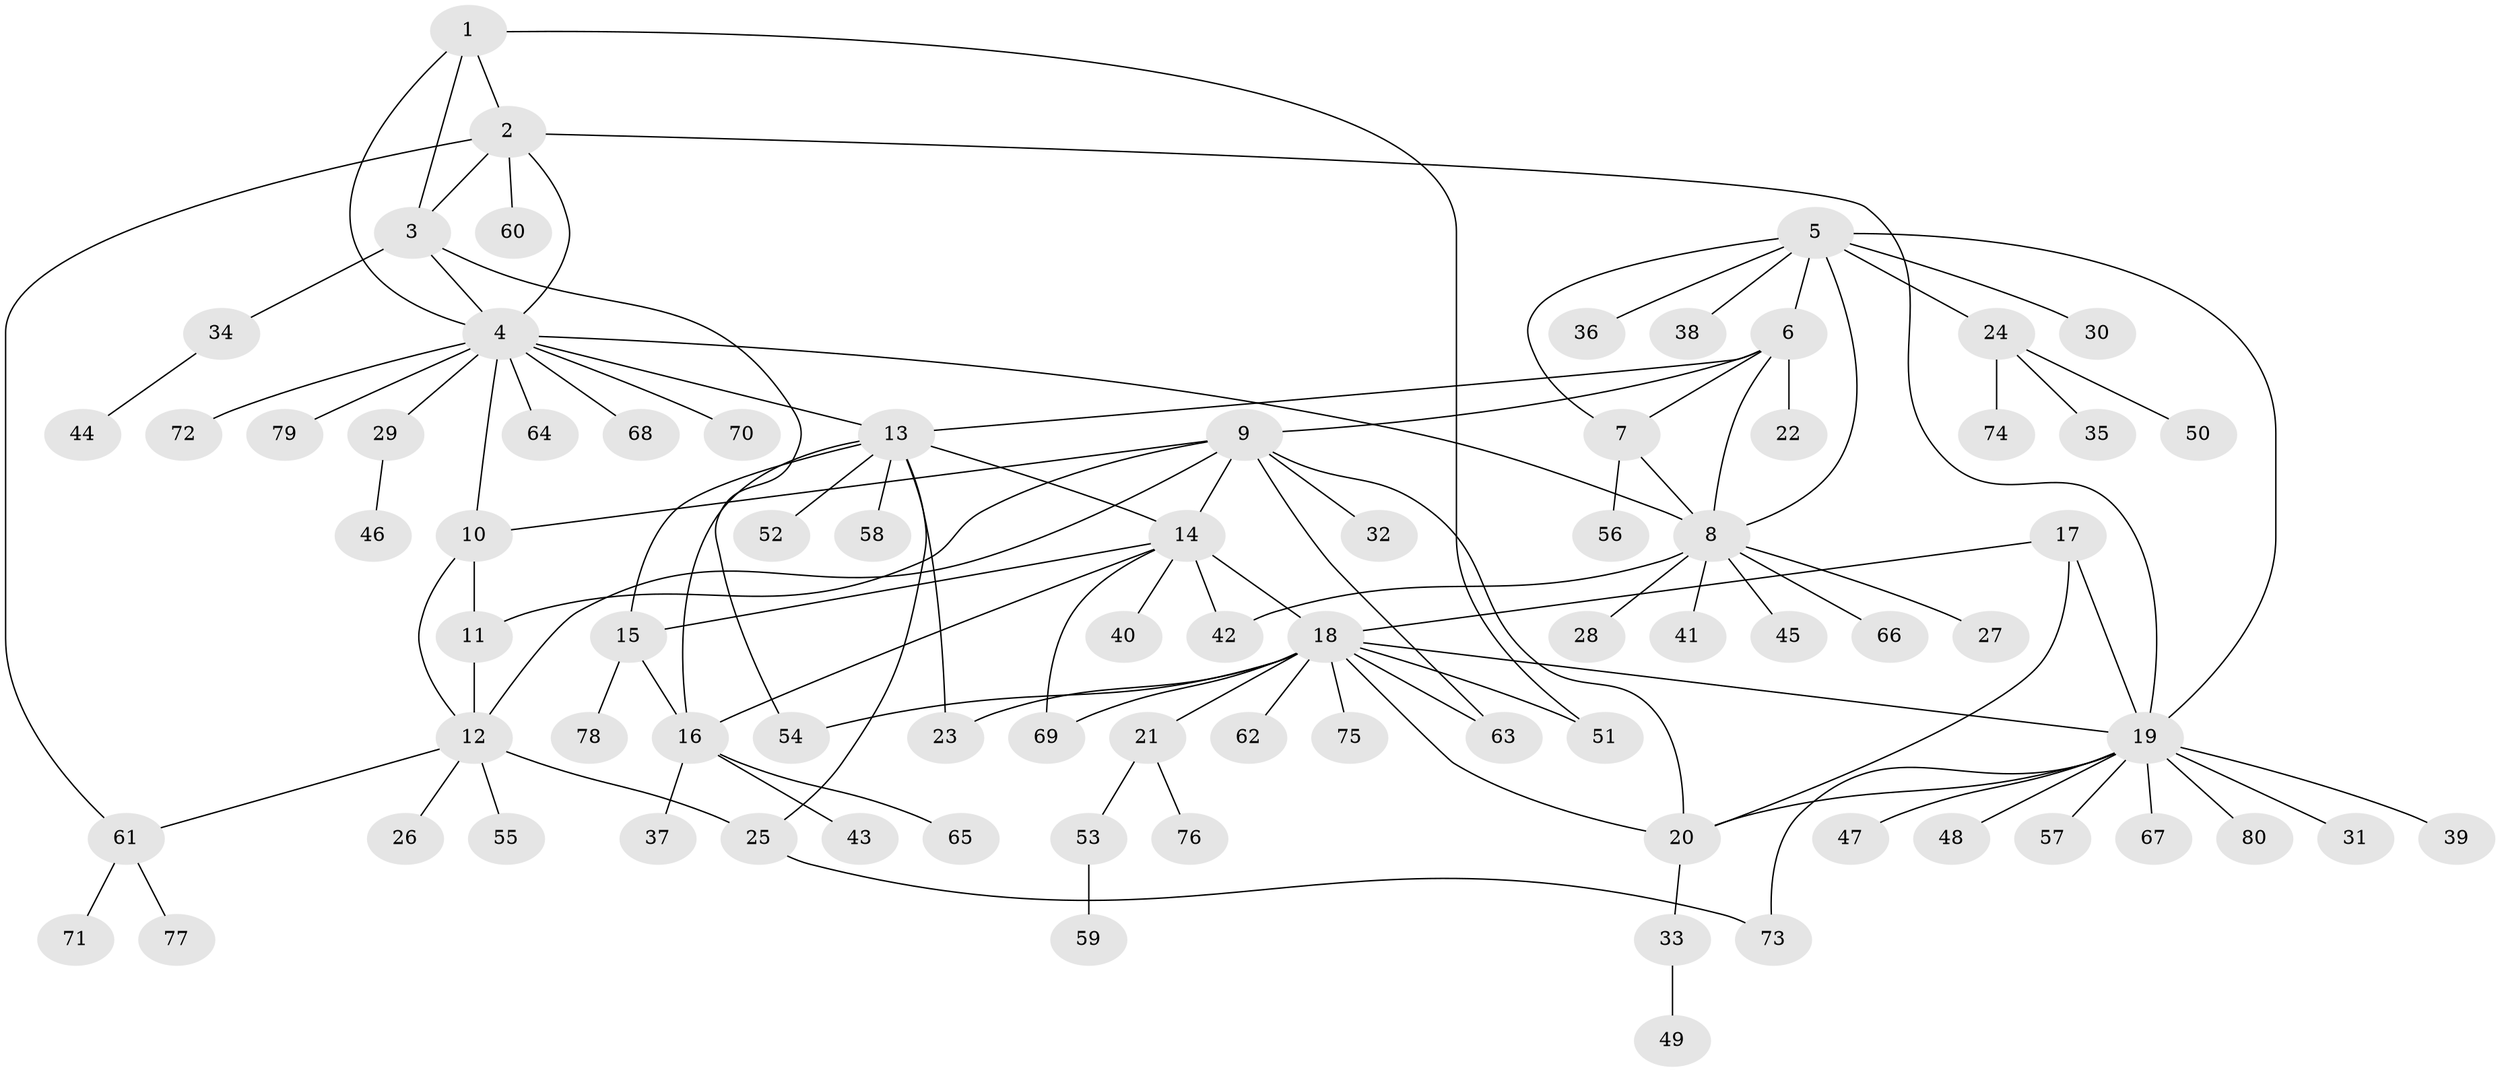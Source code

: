// Generated by graph-tools (version 1.1) at 2025/16/03/09/25 04:16:02]
// undirected, 80 vertices, 109 edges
graph export_dot {
graph [start="1"]
  node [color=gray90,style=filled];
  1;
  2;
  3;
  4;
  5;
  6;
  7;
  8;
  9;
  10;
  11;
  12;
  13;
  14;
  15;
  16;
  17;
  18;
  19;
  20;
  21;
  22;
  23;
  24;
  25;
  26;
  27;
  28;
  29;
  30;
  31;
  32;
  33;
  34;
  35;
  36;
  37;
  38;
  39;
  40;
  41;
  42;
  43;
  44;
  45;
  46;
  47;
  48;
  49;
  50;
  51;
  52;
  53;
  54;
  55;
  56;
  57;
  58;
  59;
  60;
  61;
  62;
  63;
  64;
  65;
  66;
  67;
  68;
  69;
  70;
  71;
  72;
  73;
  74;
  75;
  76;
  77;
  78;
  79;
  80;
  1 -- 2;
  1 -- 3;
  1 -- 4;
  1 -- 51;
  2 -- 3;
  2 -- 4;
  2 -- 19;
  2 -- 60;
  2 -- 61;
  3 -- 4;
  3 -- 34;
  3 -- 54;
  4 -- 8;
  4 -- 10;
  4 -- 13;
  4 -- 29;
  4 -- 64;
  4 -- 68;
  4 -- 70;
  4 -- 72;
  4 -- 79;
  5 -- 6;
  5 -- 7;
  5 -- 8;
  5 -- 19;
  5 -- 24;
  5 -- 30;
  5 -- 36;
  5 -- 38;
  6 -- 7;
  6 -- 8;
  6 -- 9;
  6 -- 13;
  6 -- 22;
  7 -- 8;
  7 -- 56;
  8 -- 27;
  8 -- 28;
  8 -- 41;
  8 -- 42;
  8 -- 45;
  8 -- 66;
  9 -- 10;
  9 -- 11;
  9 -- 12;
  9 -- 14;
  9 -- 20;
  9 -- 32;
  9 -- 63;
  10 -- 11;
  10 -- 12;
  11 -- 12;
  12 -- 25;
  12 -- 26;
  12 -- 55;
  12 -- 61;
  13 -- 14;
  13 -- 15;
  13 -- 16;
  13 -- 23;
  13 -- 25;
  13 -- 52;
  13 -- 58;
  14 -- 15;
  14 -- 16;
  14 -- 18;
  14 -- 40;
  14 -- 42;
  14 -- 69;
  15 -- 16;
  15 -- 78;
  16 -- 37;
  16 -- 43;
  16 -- 65;
  17 -- 18;
  17 -- 19;
  17 -- 20;
  18 -- 19;
  18 -- 20;
  18 -- 21;
  18 -- 23;
  18 -- 51;
  18 -- 54;
  18 -- 62;
  18 -- 63;
  18 -- 69;
  18 -- 75;
  19 -- 20;
  19 -- 31;
  19 -- 39;
  19 -- 47;
  19 -- 48;
  19 -- 57;
  19 -- 67;
  19 -- 73;
  19 -- 80;
  20 -- 33;
  21 -- 53;
  21 -- 76;
  24 -- 35;
  24 -- 50;
  24 -- 74;
  25 -- 73;
  29 -- 46;
  33 -- 49;
  34 -- 44;
  53 -- 59;
  61 -- 71;
  61 -- 77;
}
